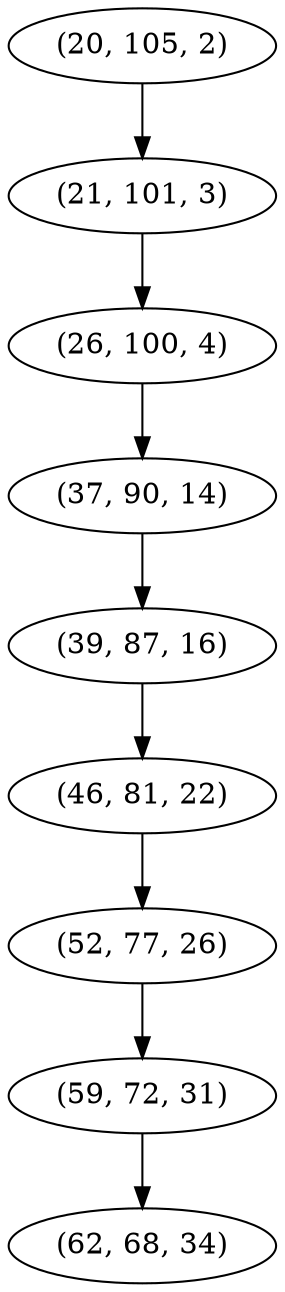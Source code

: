 digraph tree {
    "(20, 105, 2)";
    "(21, 101, 3)";
    "(26, 100, 4)";
    "(37, 90, 14)";
    "(39, 87, 16)";
    "(46, 81, 22)";
    "(52, 77, 26)";
    "(59, 72, 31)";
    "(62, 68, 34)";
    "(20, 105, 2)" -> "(21, 101, 3)";
    "(21, 101, 3)" -> "(26, 100, 4)";
    "(26, 100, 4)" -> "(37, 90, 14)";
    "(37, 90, 14)" -> "(39, 87, 16)";
    "(39, 87, 16)" -> "(46, 81, 22)";
    "(46, 81, 22)" -> "(52, 77, 26)";
    "(52, 77, 26)" -> "(59, 72, 31)";
    "(59, 72, 31)" -> "(62, 68, 34)";
}
